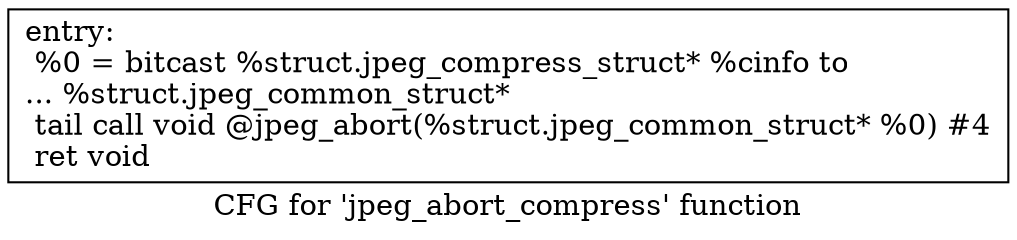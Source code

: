 digraph "CFG for 'jpeg_abort_compress' function" {
	label="CFG for 'jpeg_abort_compress' function";

	Node0x67309d0 [shape=record,label="{entry:\l  %0 = bitcast %struct.jpeg_compress_struct* %cinfo to\l... %struct.jpeg_common_struct*\l  tail call void @jpeg_abort(%struct.jpeg_common_struct* %0) #4\l  ret void\l}"];
}
